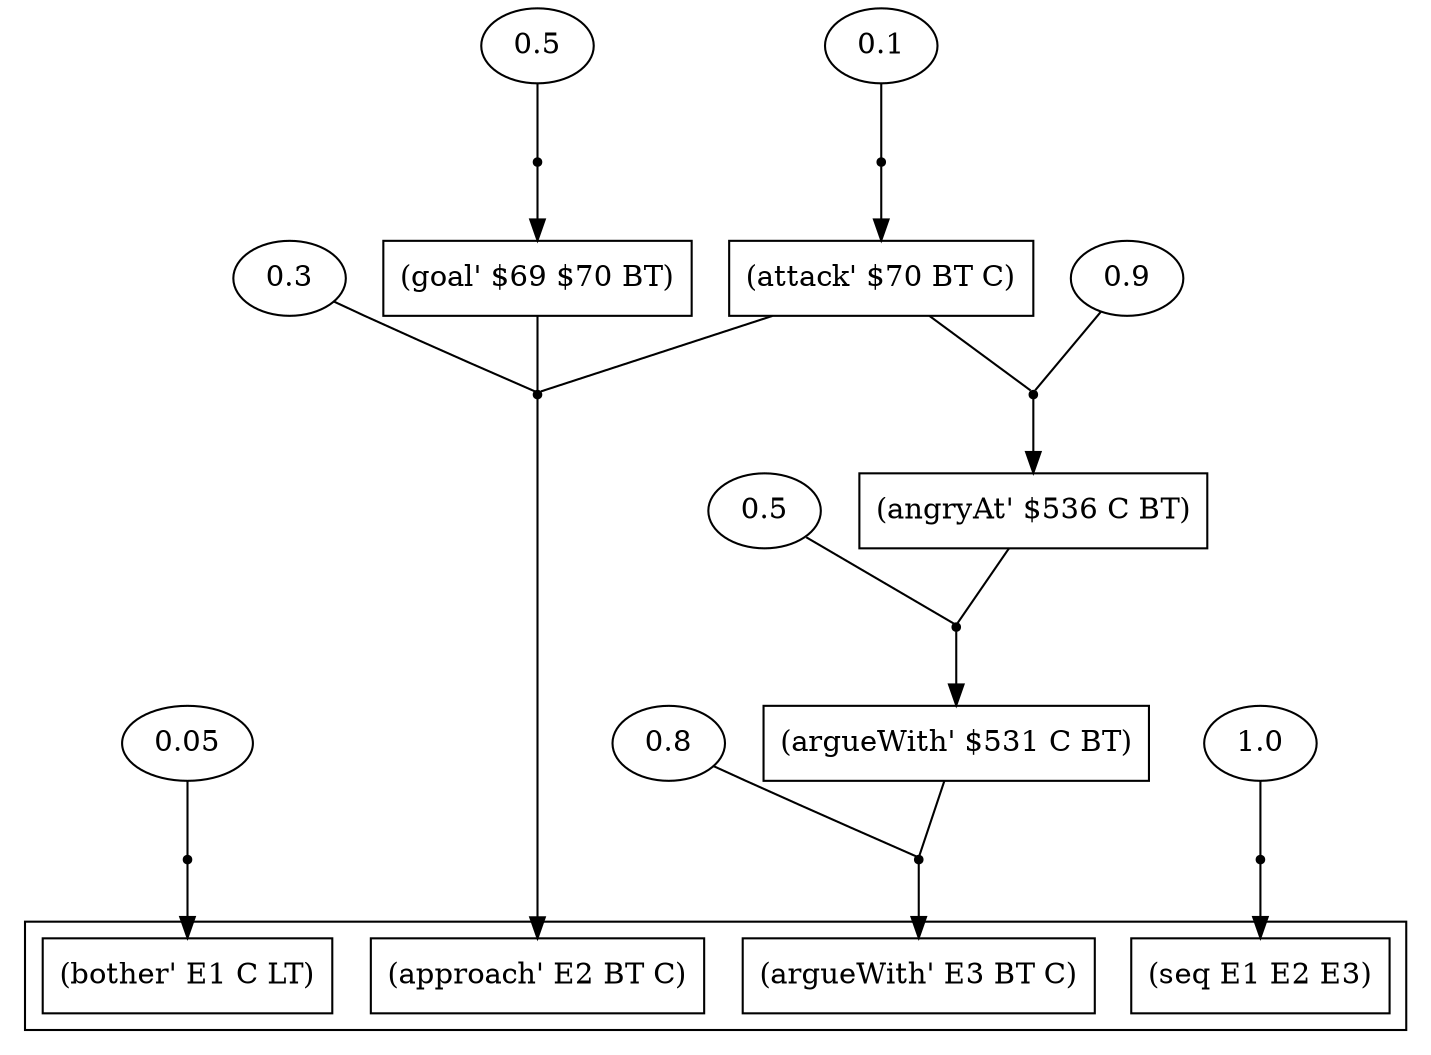 digraph proof {
 graph [rankdir="TB"]
  e0 [label="0.05"];
  e1 [label="0.3"];
  e2 [label="0.5"];
  e3 [label="0.1"];
  e4 [label="0.8"];
  e5 [label="0.5"];
  e6 [label="0.9"];
  e7 [label="1.0"];
  i0 [shape=box label="(goal' $69 $70 BT)"];
  i1 [shape=box label="(attack' $70 BT C)"];
  i2 [shape=box label="(argueWith' $531 C BT)"];
  i3 [shape=box label="(angryAt' $536 C BT)"];
  r0 [shape=point];
  r0 -> o0
  e0 -> r0 [arrowhead=none]
  r1 [shape=point];
  r1 -> o1
  i0 -> r1 [arrowhead=none]
  i1 -> r1 [arrowhead=none]
  e1 -> r1 [arrowhead=none]
  r2 [shape=point];
  r2 -> i0
  e2 -> r2 [arrowhead=none]
  r3 [shape=point];
  r3 -> i1
  e3 -> r3 [arrowhead=none]
  r4 [shape=point];
  r4 -> o2
  i2 -> r4 [arrowhead=none]
  e4 -> r4 [arrowhead=none]
  r5 [shape=point];
  r5 -> i2
  i3 -> r5 [arrowhead=none]
  e5 -> r5 [arrowhead=none]
  r6 [shape=point];
  r6 -> i3
  i1 -> r6 [arrowhead=none]
  e6 -> r6 [arrowhead=none]
  r7 [shape=point];
  r7 -> o3
  e7 -> r7 [arrowhead=none]
 subgraph cluster {  o0 [shape=box label="(bother' E1 C LT)"];
  o1 [shape=box label="(approach' E2 BT C)"];
  o2 [shape=box label="(argueWith' E3 BT C)"];
  o3 [shape=box label="(seq E1 E2 E3)"];
 }
}

